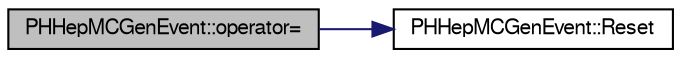 digraph "PHHepMCGenEvent::operator="
{
  bgcolor="transparent";
  edge [fontname="FreeSans",fontsize="10",labelfontname="FreeSans",labelfontsize="10"];
  node [fontname="FreeSans",fontsize="10",shape=record];
  rankdir="LR";
  Node1 [label="PHHepMCGenEvent::operator=",height=0.2,width=0.4,color="black", fillcolor="grey75", style="filled" fontcolor="black"];
  Node1 -> Node2 [color="midnightblue",fontsize="10",style="solid",fontname="FreeSans"];
  Node2 [label="PHHepMCGenEvent::Reset",height=0.2,width=0.4,color="black",URL="$d7/d7b/classPHHepMCGenEvent.html#aa57c9e7fbb4244ae7a81f22694388afb",tooltip="Clear Event. "];
}
